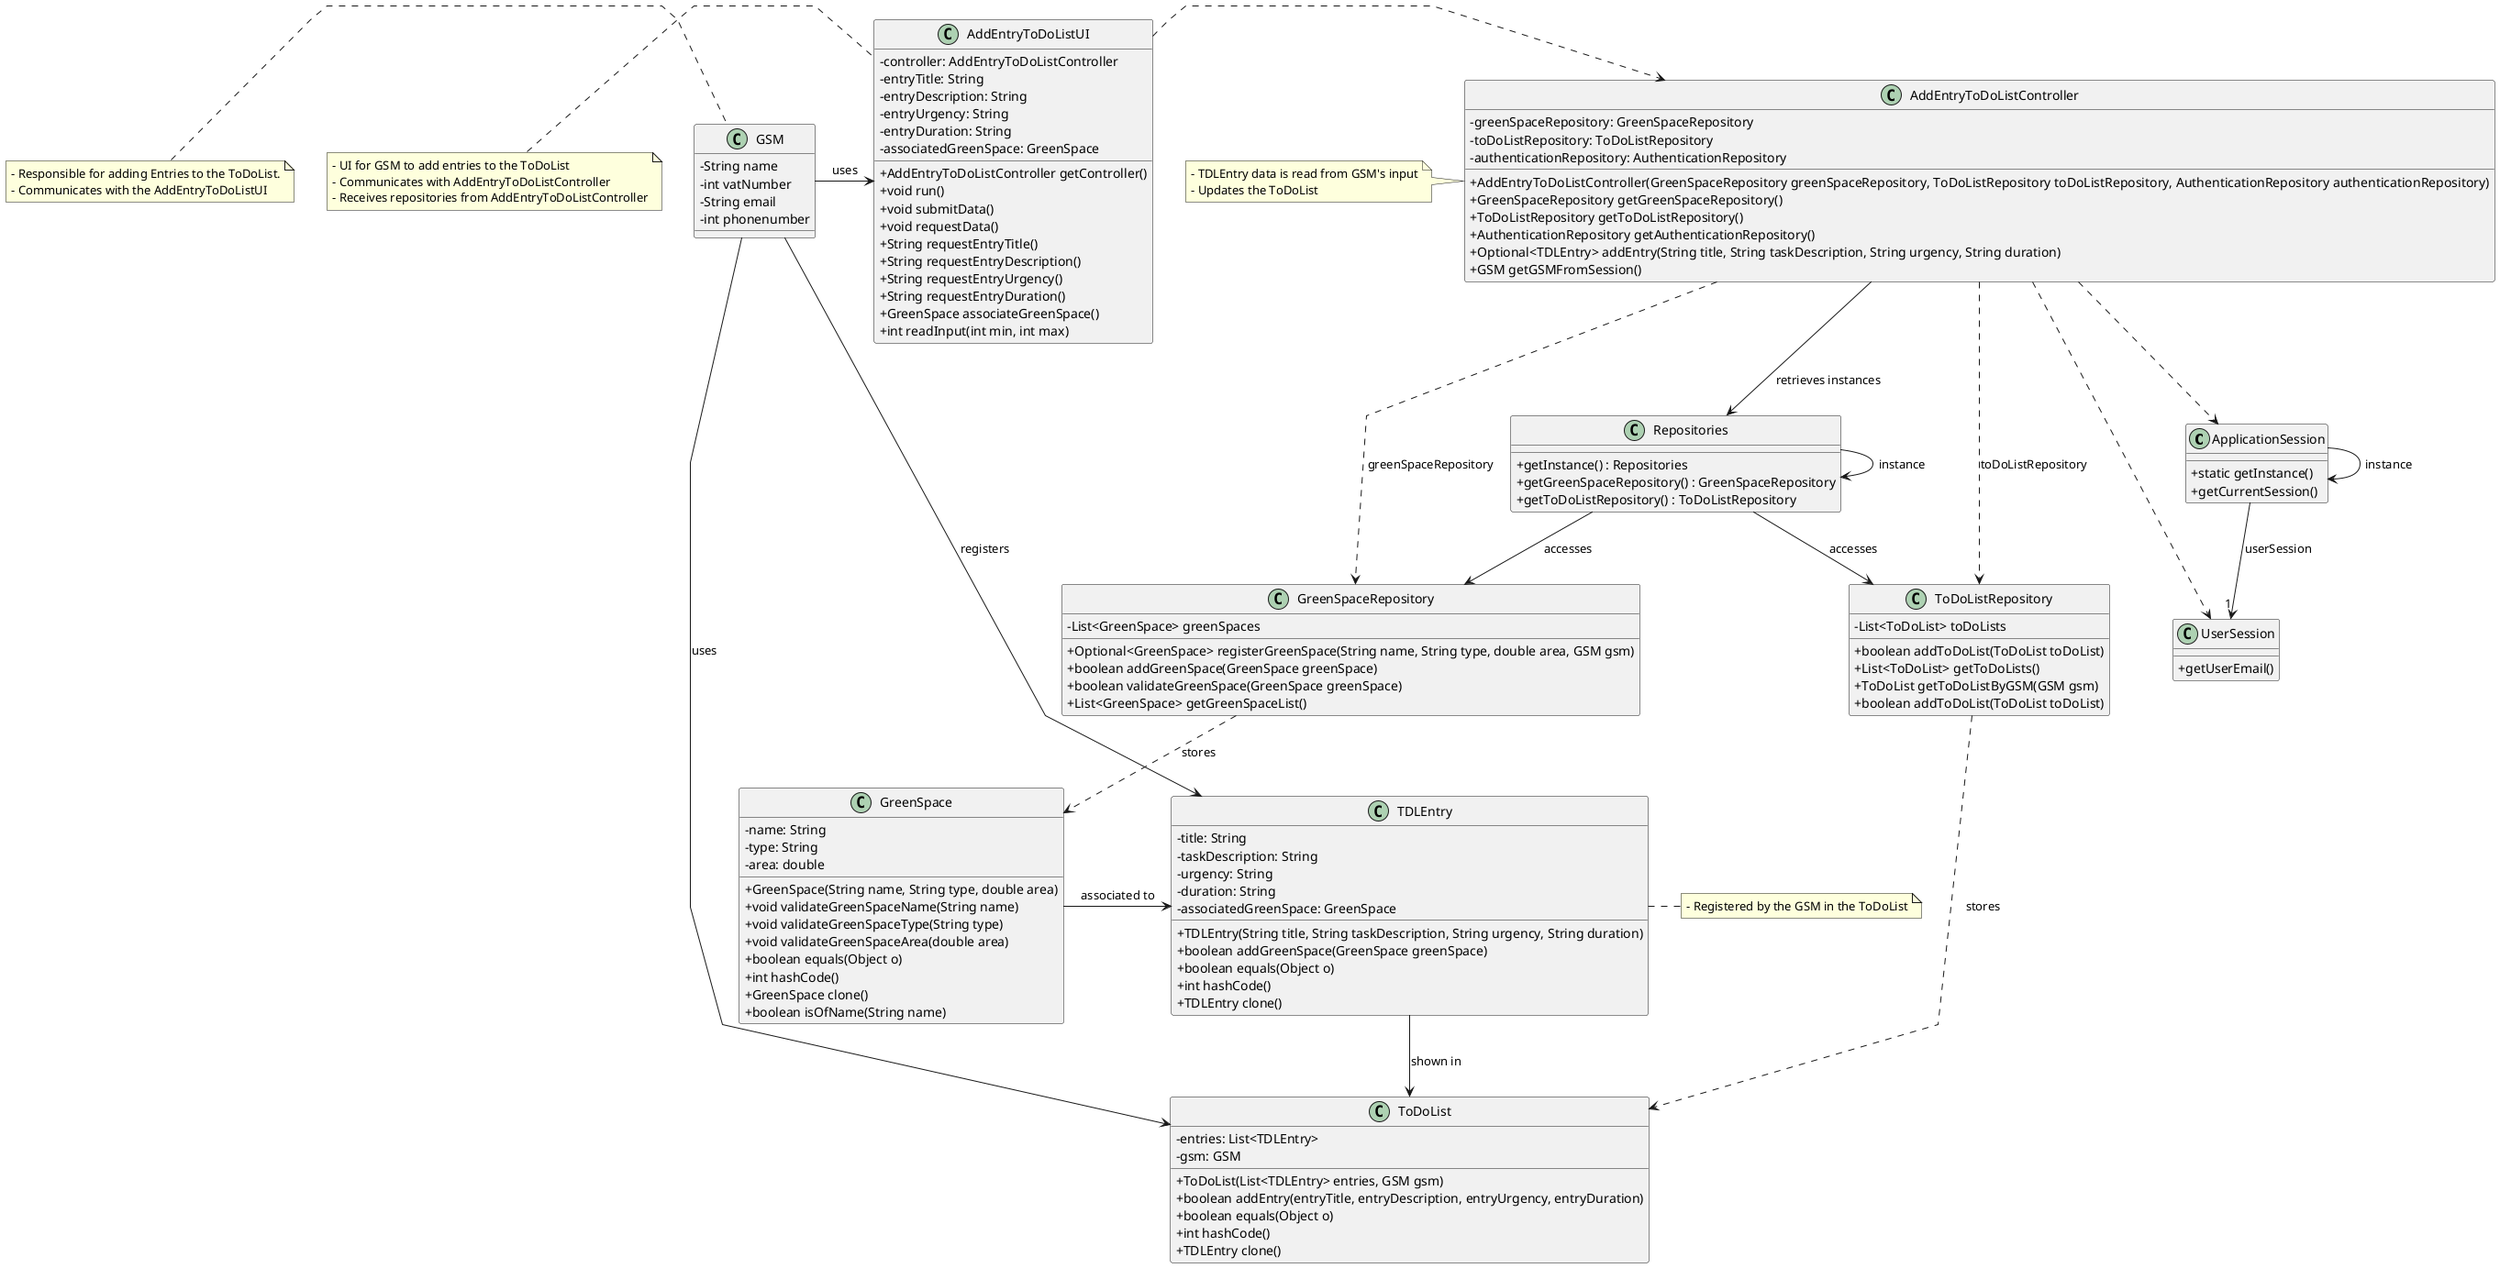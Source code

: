@startuml
'skinparam monochrome true
skinparam packageStyle rectangle
skinparam shadowing false
skinparam linetype polyline
'skinparam linetype orto

skinparam classAttributeIconSize 0

'left to right direction

class ApplicationSession
{
    + static getInstance()
    + getCurrentSession()
}

class UserSession
{
    + getUserEmail()
}

class GreenSpace {
    - name: String
    - type: String
    - area: double
    + GreenSpace(String name, String type, double area)
    + void validateGreenSpaceName(String name)
    + void validateGreenSpaceType(String type)
    + void validateGreenSpaceArea(double area)
    + boolean equals(Object o)
    + int hashCode()
    + GreenSpace clone()
    + boolean isOfName(String name)
}

class TDLEntry {
    - title: String
    - taskDescription: String
    - urgency: String
    - duration: String
    - associatedGreenSpace: GreenSpace
    + TDLEntry(String title, String taskDescription, String urgency, String duration)
    + boolean addGreenSpace(GreenSpace greenSpace)
    + boolean equals(Object o)
    + int hashCode()
    + TDLEntry clone()
}

class ToDoList {
    - entries: List<TDLEntry>
    - gsm: GSM
    + ToDoList(List<TDLEntry> entries, GSM gsm)
    + boolean addEntry(entryTitle, entryDescription, entryUrgency, entryDuration)
    + boolean equals(Object o)
    + int hashCode()
    + TDLEntry clone()
}

class GreenSpaceRepository {
  - List<GreenSpace> greenSpaces
  + Optional<GreenSpace> registerGreenSpace(String name, String type, double area, GSM gsm)
  + boolean addGreenSpace(GreenSpace greenSpace)
  + boolean validateGreenSpace(GreenSpace greenSpace)
  + List<GreenSpace> getGreenSpaceList()
}

class ToDoListRepository {
  - List<ToDoList> toDoLists
  + boolean addToDoList(ToDoList toDoList)
  + List<ToDoList> getToDoLists()
  + ToDoList getToDoListByGSM(GSM gsm)
  + boolean addToDoList(ToDoList toDoList)
}

class Repositories {
  + getInstance() : Repositories
  + getGreenSpaceRepository() : GreenSpaceRepository
  + getToDoListRepository() : ToDoListRepository
}

class AddEntryToDoListUI {
  - controller: AddEntryToDoListController
  - entryTitle: String
  - entryDescription: String
  - entryUrgency: String
  - entryDuration: String
  - associatedGreenSpace: GreenSpace
  + AddEntryToDoListController getController()
  + void run()
  + void submitData()
  + void requestData()
  + String requestEntryTitle()
  + String requestEntryDescription()
  + String requestEntryUrgency()
  + String requestEntryDuration()
  + GreenSpace associateGreenSpace()
  + int readInput(int min, int max)
}

class AddEntryToDoListController {
  - greenSpaceRepository: GreenSpaceRepository
  - toDoListRepository: ToDoListRepository
  - authenticationRepository: AuthenticationRepository
  + AddEntryToDoListController(GreenSpaceRepository greenSpaceRepository, ToDoListRepository toDoListRepository, AuthenticationRepository authenticationRepository)
  + GreenSpaceRepository getGreenSpaceRepository()
  + ToDoListRepository getToDoListRepository()
  + AuthenticationRepository getAuthenticationRepository()
  + Optional<TDLEntry> addEntry(String title, String taskDescription, String urgency, String duration)
  + GSM getGSMFromSession()
}

class GSM {
   - String name
   - int vatNumber
   - String email
   - int phonenumber
}

note left of AddEntryToDoListController
  - TDLEntry data is read from GSM's input
  - Updates the ToDoList
end note

note left of GSM
 - Responsible for adding Entries to the ToDoList.
 - Communicates with the AddEntryToDoListUI
end note

note left of AddEntryToDoListUI
  - UI for GSM to add entries to the ToDoList
  - Communicates with AddEntryToDoListController
  - Receives repositories from AddEntryToDoListController
end note

note right of TDLEntry
 - Registered by the GSM in the ToDoList
end note

GSM --> TDLEntry: registers
GSM -> ToDoList: uses
TDLEntry --> ToDoList: shown in
GSM -> AddEntryToDoListUI: uses
GreenSpace -> TDLEntry: associated to

Repositories -> Repositories : instance
ApplicationSession -> ApplicationSession : instance

AddEntryToDoListUI .> AddEntryToDoListController

AddEntryToDoListController -down-> Repositories : retrieves instances

Repositories -down-> GreenSpaceRepository : accesses
Repositories -down-> ToDoListRepository : accesses

AddEntryToDoListController ..> GreenSpaceRepository : greenSpaceRepository

AddEntryToDoListController ..> ToDoListRepository : toDoListRepository

ApplicationSession --> "1" UserSession : userSession

AddEntryToDoListController ..> ApplicationSession
AddEntryToDoListController ..> UserSession

GreenSpaceRepository ..> GreenSpace: stores
ToDoListRepository ..> ToDoList: stores


@enduml